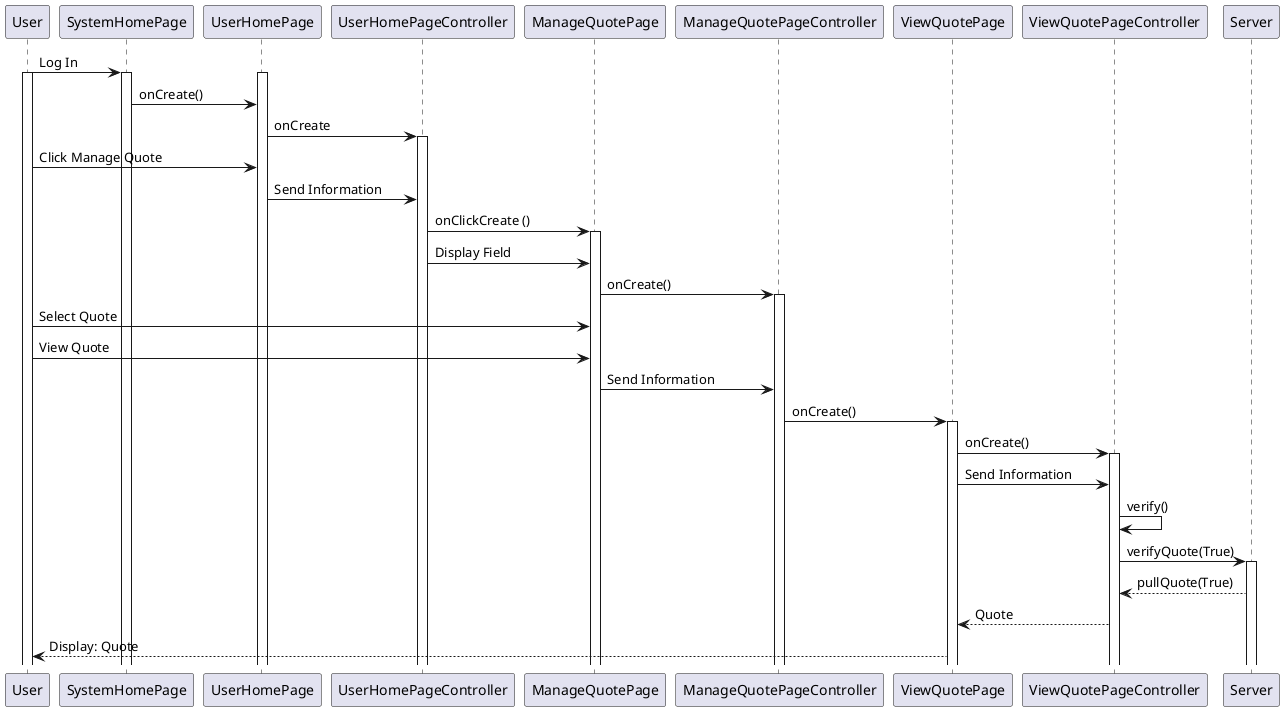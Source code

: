 @startuml
User -> SystemHomePage : Log In
activate User
activate SystemHomePage
activate UserHomePage
SystemHomePage -> UserHomePage  : onCreate()
UserHomePage -> UserHomePageController: onCreate
activate UserHomePageController
User -> UserHomePage : Click Manage Quote
UserHomePage -> UserHomePageController : Send Information
UserHomePageController -> ManageQuotePage : onClickCreate ()
activate ManageQuotePage
UserHomePageController -> ManageQuotePage : Display Field
ManageQuotePage -> ManageQuotePageController : onCreate()
activate ManageQuotePageController
User -> ManageQuotePage : Select Quote
User -> ManageQuotePage : View Quote
ManageQuotePage -> ManageQuotePageController : Send Information
ManageQuotePageController -> ViewQuotePage : onCreate()
activate ViewQuotePage
ViewQuotePage -> ViewQuotePageController : onCreate()
activate ViewQuotePageController
ViewQuotePage -> ViewQuotePageController : Send Information
ViewQuotePageController -> ViewQuotePageController : verify()
ViewQuotePageController -> Server : verifyQuote(True)
activate Server
Server --> ViewQuotePageController : pullQuote(True)
ViewQuotePageController --> ViewQuotePage : Quote
ViewQuotePage --> User : Display: Quote

@enduml
